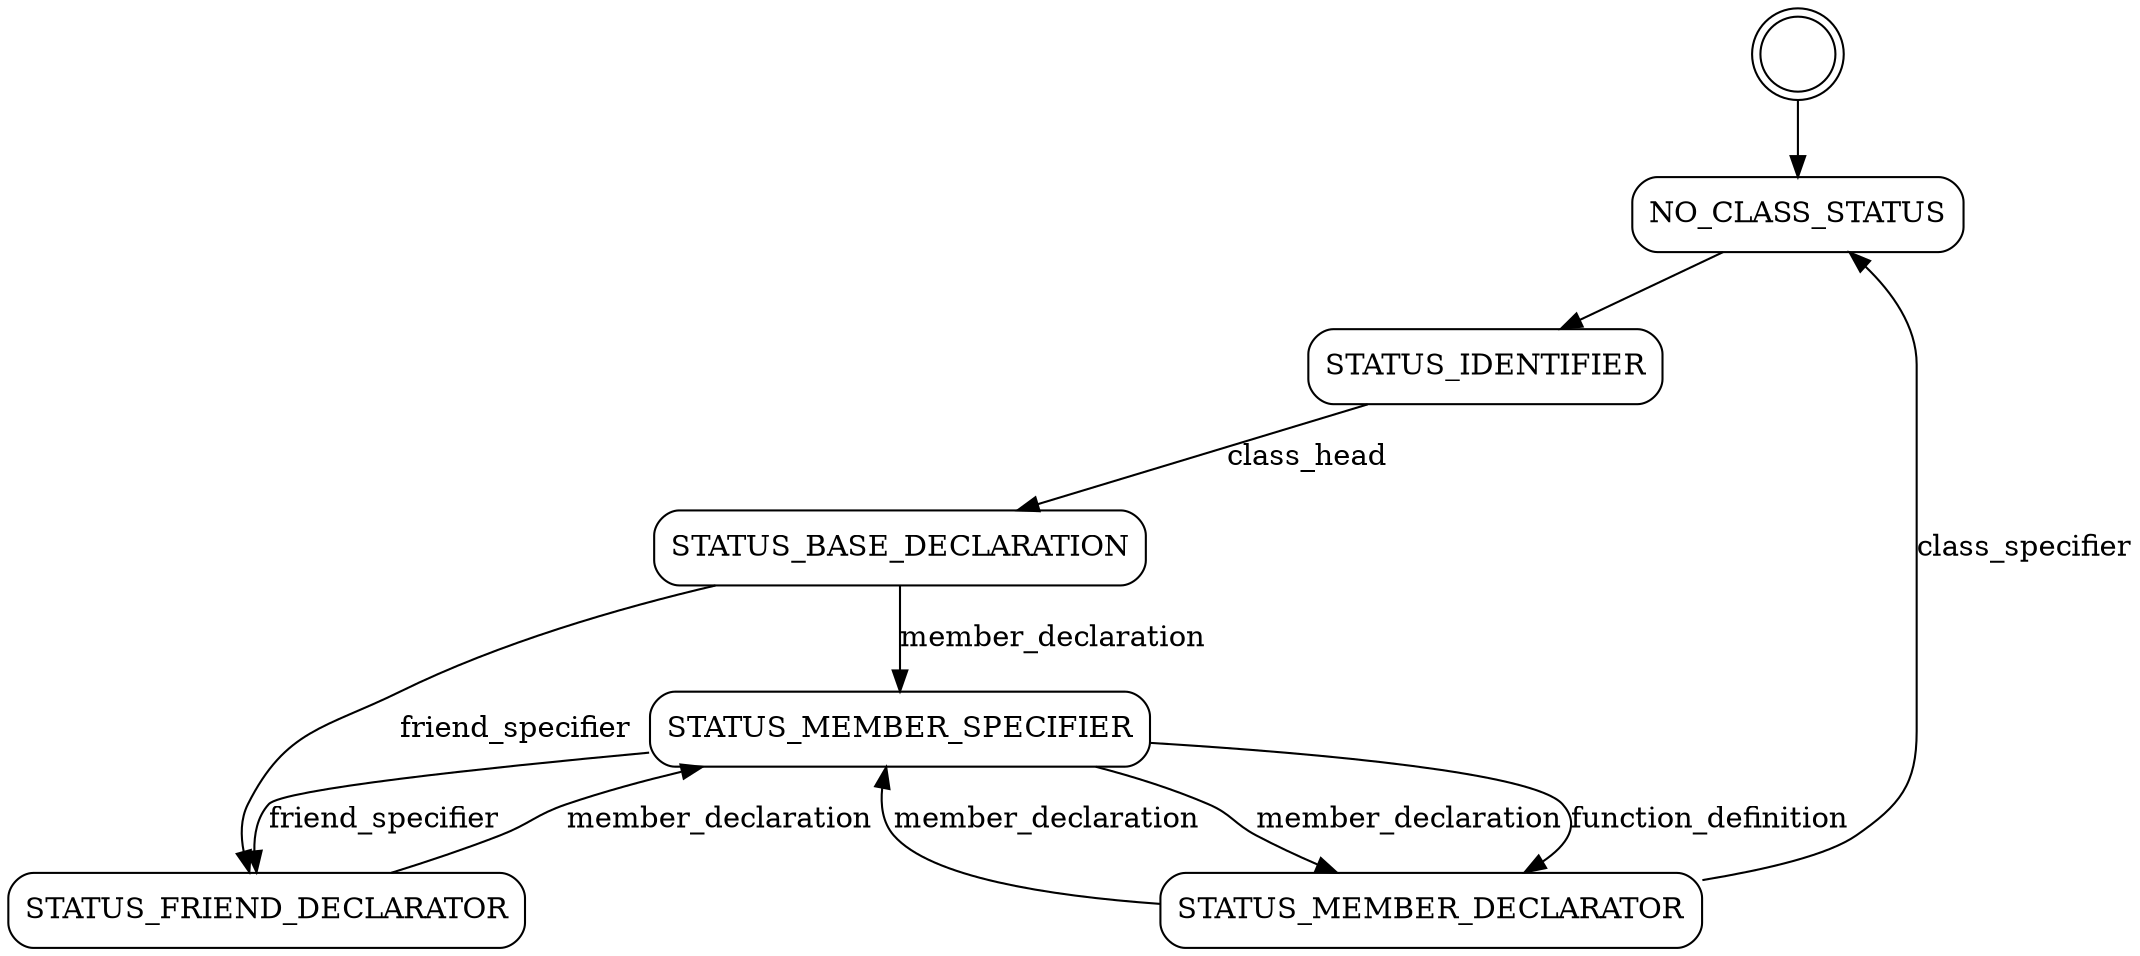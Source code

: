 digraph finite_state_machine {
//	rankdir=LR;
//	size="6,10!";
//	size="8,14!";
	node [shape = box, style=rounded];

	S [label="", shape = doublecircle];

  S->NO_CLASS_STATUS;
  NO_CLASS_STATUS -> STATUS_IDENTIFIER;
  STATUS_IDENTIFIER        -> STATUS_BASE_DECLARATION   [label ="class_head"];
  STATUS_BASE_DECLARATION  -> STATUS_MEMBER_SPECIFIER   [label ="member_declaration"];
  STATUS_MEMBER_SPECIFIER  -> STATUS_MEMBER_DECLARATOR  [label ="member_declaration"];
  STATUS_MEMBER_DECLARATOR -> STATUS_MEMBER_SPECIFIER   [label ="member_declaration"];
  STATUS_BASE_DECLARATION  -> STATUS_FRIEND_DECLARATOR  [label ="friend_specifier"];
  STATUS_MEMBER_SPECIFIER  -> STATUS_FRIEND_DECLARATOR  [label ="friend_specifier"];
  STATUS_MEMBER_SPECIFIER  -> STATUS_MEMBER_DECLARATOR  [label ="function_definition"];
  STATUS_FRIEND_DECLARATOR -> STATUS_MEMBER_SPECIFIER   [label ="member_declaration"];
  STATUS_MEMBER_DECLARATOR -> NO_CLASS_STATUS           [label ="class_specifier"];
}

